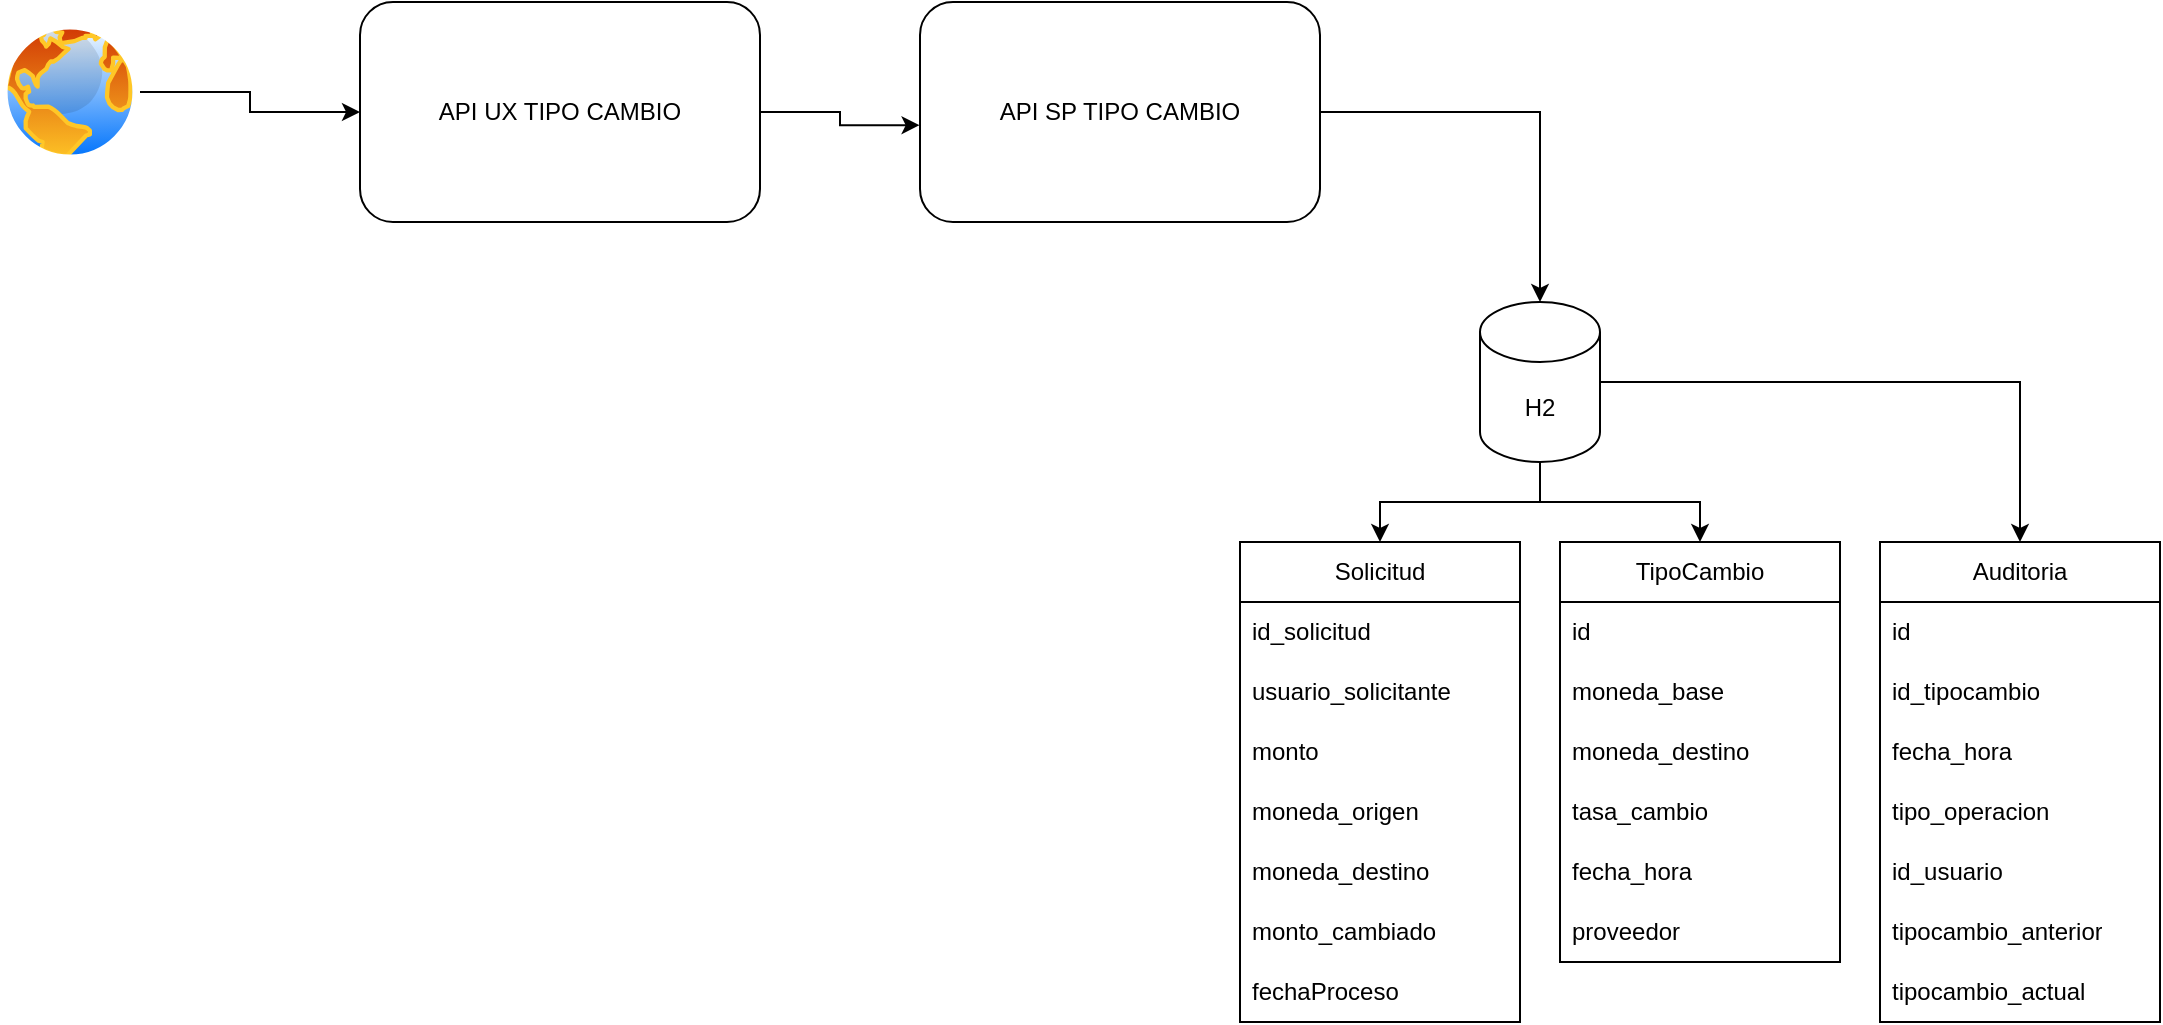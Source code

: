 <mxfile version="24.2.5" type="device">
  <diagram name="Página-1" id="zs5-2xMDY_ove1RFEkQa">
    <mxGraphModel dx="1974" dy="675" grid="1" gridSize="10" guides="1" tooltips="1" connect="1" arrows="1" fold="1" page="1" pageScale="1" pageWidth="827" pageHeight="1169" math="0" shadow="0">
      <root>
        <mxCell id="0" />
        <mxCell id="1" parent="0" />
        <mxCell id="DmycuugJDVOeb6B3XX9v-1" value="API UX TIPO CAM&lt;span style=&quot;background-color: initial;&quot;&gt;BIO&lt;/span&gt;" style="rounded=1;whiteSpace=wrap;html=1;" vertex="1" parent="1">
          <mxGeometry x="-620" y="390" width="200" height="110" as="geometry" />
        </mxCell>
        <mxCell id="DmycuugJDVOeb6B3XX9v-17" style="edgeStyle=orthogonalEdgeStyle;rounded=0;orthogonalLoop=1;jettySize=auto;html=1;" edge="1" parent="1" source="DmycuugJDVOeb6B3XX9v-2" target="DmycuugJDVOeb6B3XX9v-4">
          <mxGeometry relative="1" as="geometry" />
        </mxCell>
        <mxCell id="DmycuugJDVOeb6B3XX9v-2" value="API SP TIPO CAMBIO" style="rounded=1;whiteSpace=wrap;html=1;" vertex="1" parent="1">
          <mxGeometry x="-340" y="390" width="200" height="110" as="geometry" />
        </mxCell>
        <mxCell id="DmycuugJDVOeb6B3XX9v-3" style="edgeStyle=orthogonalEdgeStyle;rounded=0;orthogonalLoop=1;jettySize=auto;html=1;entryX=-0.001;entryY=0.56;entryDx=0;entryDy=0;entryPerimeter=0;" edge="1" parent="1" source="DmycuugJDVOeb6B3XX9v-1" target="DmycuugJDVOeb6B3XX9v-2">
          <mxGeometry relative="1" as="geometry" />
        </mxCell>
        <mxCell id="DmycuugJDVOeb6B3XX9v-22" style="edgeStyle=orthogonalEdgeStyle;rounded=0;orthogonalLoop=1;jettySize=auto;html=1;entryX=0.5;entryY=0;entryDx=0;entryDy=0;" edge="1" parent="1" source="DmycuugJDVOeb6B3XX9v-4" target="DmycuugJDVOeb6B3XX9v-9">
          <mxGeometry relative="1" as="geometry" />
        </mxCell>
        <mxCell id="DmycuugJDVOeb6B3XX9v-23" style="edgeStyle=orthogonalEdgeStyle;rounded=0;orthogonalLoop=1;jettySize=auto;html=1;entryX=0.5;entryY=0;entryDx=0;entryDy=0;" edge="1" parent="1" source="DmycuugJDVOeb6B3XX9v-4" target="DmycuugJDVOeb6B3XX9v-13">
          <mxGeometry relative="1" as="geometry" />
        </mxCell>
        <mxCell id="DmycuugJDVOeb6B3XX9v-24" style="edgeStyle=orthogonalEdgeStyle;rounded=0;orthogonalLoop=1;jettySize=auto;html=1;entryX=0.5;entryY=0;entryDx=0;entryDy=0;" edge="1" parent="1" source="DmycuugJDVOeb6B3XX9v-4" target="DmycuugJDVOeb6B3XX9v-18">
          <mxGeometry relative="1" as="geometry" />
        </mxCell>
        <mxCell id="DmycuugJDVOeb6B3XX9v-4" value="H2" style="shape=cylinder3;whiteSpace=wrap;html=1;boundedLbl=1;backgroundOutline=1;size=15;" vertex="1" parent="1">
          <mxGeometry x="-60" y="540" width="60" height="80" as="geometry" />
        </mxCell>
        <mxCell id="DmycuugJDVOeb6B3XX9v-9" value="Solicitud" style="swimlane;fontStyle=0;childLayout=stackLayout;horizontal=1;startSize=30;horizontalStack=0;resizeParent=1;resizeParentMax=0;resizeLast=0;collapsible=1;marginBottom=0;whiteSpace=wrap;html=1;" vertex="1" parent="1">
          <mxGeometry x="-180" y="660" width="140" height="240" as="geometry" />
        </mxCell>
        <mxCell id="DmycuugJDVOeb6B3XX9v-10" value="id_solicitud" style="text;strokeColor=none;fillColor=none;align=left;verticalAlign=middle;spacingLeft=4;spacingRight=4;overflow=hidden;points=[[0,0.5],[1,0.5]];portConstraint=eastwest;rotatable=0;whiteSpace=wrap;html=1;" vertex="1" parent="DmycuugJDVOeb6B3XX9v-9">
          <mxGeometry y="30" width="140" height="30" as="geometry" />
        </mxCell>
        <mxCell id="DmycuugJDVOeb6B3XX9v-11" value="usuario_solicitante" style="text;strokeColor=none;fillColor=none;align=left;verticalAlign=middle;spacingLeft=4;spacingRight=4;overflow=hidden;points=[[0,0.5],[1,0.5]];portConstraint=eastwest;rotatable=0;whiteSpace=wrap;html=1;" vertex="1" parent="DmycuugJDVOeb6B3XX9v-9">
          <mxGeometry y="60" width="140" height="30" as="geometry" />
        </mxCell>
        <mxCell id="DmycuugJDVOeb6B3XX9v-12" value="monto" style="text;strokeColor=none;fillColor=none;align=left;verticalAlign=middle;spacingLeft=4;spacingRight=4;overflow=hidden;points=[[0,0.5],[1,0.5]];portConstraint=eastwest;rotatable=0;whiteSpace=wrap;html=1;" vertex="1" parent="DmycuugJDVOeb6B3XX9v-9">
          <mxGeometry y="90" width="140" height="30" as="geometry" />
        </mxCell>
        <mxCell id="DmycuugJDVOeb6B3XX9v-34" value="moneda_origen" style="text;strokeColor=none;fillColor=none;align=left;verticalAlign=middle;spacingLeft=4;spacingRight=4;overflow=hidden;points=[[0,0.5],[1,0.5]];portConstraint=eastwest;rotatable=0;whiteSpace=wrap;html=1;" vertex="1" parent="DmycuugJDVOeb6B3XX9v-9">
          <mxGeometry y="120" width="140" height="30" as="geometry" />
        </mxCell>
        <mxCell id="DmycuugJDVOeb6B3XX9v-35" value="moneda_destino" style="text;strokeColor=none;fillColor=none;align=left;verticalAlign=middle;spacingLeft=4;spacingRight=4;overflow=hidden;points=[[0,0.5],[1,0.5]];portConstraint=eastwest;rotatable=0;whiteSpace=wrap;html=1;" vertex="1" parent="DmycuugJDVOeb6B3XX9v-9">
          <mxGeometry y="150" width="140" height="30" as="geometry" />
        </mxCell>
        <mxCell id="DmycuugJDVOeb6B3XX9v-37" value="monto_cambiado" style="text;strokeColor=none;fillColor=none;align=left;verticalAlign=middle;spacingLeft=4;spacingRight=4;overflow=hidden;points=[[0,0.5],[1,0.5]];portConstraint=eastwest;rotatable=0;whiteSpace=wrap;html=1;" vertex="1" parent="DmycuugJDVOeb6B3XX9v-9">
          <mxGeometry y="180" width="140" height="30" as="geometry" />
        </mxCell>
        <mxCell id="DmycuugJDVOeb6B3XX9v-38" value="fechaProceso" style="text;strokeColor=none;fillColor=none;align=left;verticalAlign=middle;spacingLeft=4;spacingRight=4;overflow=hidden;points=[[0,0.5],[1,0.5]];portConstraint=eastwest;rotatable=0;whiteSpace=wrap;html=1;" vertex="1" parent="DmycuugJDVOeb6B3XX9v-9">
          <mxGeometry y="210" width="140" height="30" as="geometry" />
        </mxCell>
        <mxCell id="DmycuugJDVOeb6B3XX9v-13" value="TipoCambio" style="swimlane;fontStyle=0;childLayout=stackLayout;horizontal=1;startSize=30;horizontalStack=0;resizeParent=1;resizeParentMax=0;resizeLast=0;collapsible=1;marginBottom=0;whiteSpace=wrap;html=1;" vertex="1" parent="1">
          <mxGeometry x="-20" y="660" width="140" height="210" as="geometry" />
        </mxCell>
        <mxCell id="DmycuugJDVOeb6B3XX9v-14" value="id" style="text;strokeColor=none;fillColor=none;align=left;verticalAlign=middle;spacingLeft=4;spacingRight=4;overflow=hidden;points=[[0,0.5],[1,0.5]];portConstraint=eastwest;rotatable=0;whiteSpace=wrap;html=1;" vertex="1" parent="DmycuugJDVOeb6B3XX9v-13">
          <mxGeometry y="30" width="140" height="30" as="geometry" />
        </mxCell>
        <mxCell id="DmycuugJDVOeb6B3XX9v-15" value="moneda_base" style="text;strokeColor=none;fillColor=none;align=left;verticalAlign=middle;spacingLeft=4;spacingRight=4;overflow=hidden;points=[[0,0.5],[1,0.5]];portConstraint=eastwest;rotatable=0;whiteSpace=wrap;html=1;" vertex="1" parent="DmycuugJDVOeb6B3XX9v-13">
          <mxGeometry y="60" width="140" height="30" as="geometry" />
        </mxCell>
        <mxCell id="DmycuugJDVOeb6B3XX9v-16" value="moneda_destino" style="text;strokeColor=none;fillColor=none;align=left;verticalAlign=middle;spacingLeft=4;spacingRight=4;overflow=hidden;points=[[0,0.5],[1,0.5]];portConstraint=eastwest;rotatable=0;whiteSpace=wrap;html=1;" vertex="1" parent="DmycuugJDVOeb6B3XX9v-13">
          <mxGeometry y="90" width="140" height="30" as="geometry" />
        </mxCell>
        <mxCell id="DmycuugJDVOeb6B3XX9v-25" value="tasa_cambio" style="text;strokeColor=none;fillColor=none;align=left;verticalAlign=middle;spacingLeft=4;spacingRight=4;overflow=hidden;points=[[0,0.5],[1,0.5]];portConstraint=eastwest;rotatable=0;whiteSpace=wrap;html=1;" vertex="1" parent="DmycuugJDVOeb6B3XX9v-13">
          <mxGeometry y="120" width="140" height="30" as="geometry" />
        </mxCell>
        <mxCell id="DmycuugJDVOeb6B3XX9v-26" value="fecha_hora" style="text;strokeColor=none;fillColor=none;align=left;verticalAlign=middle;spacingLeft=4;spacingRight=4;overflow=hidden;points=[[0,0.5],[1,0.5]];portConstraint=eastwest;rotatable=0;whiteSpace=wrap;html=1;" vertex="1" parent="DmycuugJDVOeb6B3XX9v-13">
          <mxGeometry y="150" width="140" height="30" as="geometry" />
        </mxCell>
        <mxCell id="DmycuugJDVOeb6B3XX9v-27" value="proveedor" style="text;strokeColor=none;fillColor=none;align=left;verticalAlign=middle;spacingLeft=4;spacingRight=4;overflow=hidden;points=[[0,0.5],[1,0.5]];portConstraint=eastwest;rotatable=0;whiteSpace=wrap;html=1;" vertex="1" parent="DmycuugJDVOeb6B3XX9v-13">
          <mxGeometry y="180" width="140" height="30" as="geometry" />
        </mxCell>
        <mxCell id="DmycuugJDVOeb6B3XX9v-18" value="Auditoria" style="swimlane;fontStyle=0;childLayout=stackLayout;horizontal=1;startSize=30;horizontalStack=0;resizeParent=1;resizeParentMax=0;resizeLast=0;collapsible=1;marginBottom=0;whiteSpace=wrap;html=1;" vertex="1" parent="1">
          <mxGeometry x="140" y="660" width="140" height="240" as="geometry" />
        </mxCell>
        <mxCell id="DmycuugJDVOeb6B3XX9v-19" value="id" style="text;strokeColor=none;fillColor=none;align=left;verticalAlign=middle;spacingLeft=4;spacingRight=4;overflow=hidden;points=[[0,0.5],[1,0.5]];portConstraint=eastwest;rotatable=0;whiteSpace=wrap;html=1;" vertex="1" parent="DmycuugJDVOeb6B3XX9v-18">
          <mxGeometry y="30" width="140" height="30" as="geometry" />
        </mxCell>
        <mxCell id="DmycuugJDVOeb6B3XX9v-20" value="id_tipocambio" style="text;strokeColor=none;fillColor=none;align=left;verticalAlign=middle;spacingLeft=4;spacingRight=4;overflow=hidden;points=[[0,0.5],[1,0.5]];portConstraint=eastwest;rotatable=0;whiteSpace=wrap;html=1;" vertex="1" parent="DmycuugJDVOeb6B3XX9v-18">
          <mxGeometry y="60" width="140" height="30" as="geometry" />
        </mxCell>
        <mxCell id="DmycuugJDVOeb6B3XX9v-21" value="fecha_hora" style="text;strokeColor=none;fillColor=none;align=left;verticalAlign=middle;spacingLeft=4;spacingRight=4;overflow=hidden;points=[[0,0.5],[1,0.5]];portConstraint=eastwest;rotatable=0;whiteSpace=wrap;html=1;" vertex="1" parent="DmycuugJDVOeb6B3XX9v-18">
          <mxGeometry y="90" width="140" height="30" as="geometry" />
        </mxCell>
        <mxCell id="DmycuugJDVOeb6B3XX9v-28" value="tipo_operacion" style="text;strokeColor=none;fillColor=none;align=left;verticalAlign=middle;spacingLeft=4;spacingRight=4;overflow=hidden;points=[[0,0.5],[1,0.5]];portConstraint=eastwest;rotatable=0;whiteSpace=wrap;html=1;" vertex="1" parent="DmycuugJDVOeb6B3XX9v-18">
          <mxGeometry y="120" width="140" height="30" as="geometry" />
        </mxCell>
        <mxCell id="DmycuugJDVOeb6B3XX9v-29" value="id_usuario" style="text;strokeColor=none;fillColor=none;align=left;verticalAlign=middle;spacingLeft=4;spacingRight=4;overflow=hidden;points=[[0,0.5],[1,0.5]];portConstraint=eastwest;rotatable=0;whiteSpace=wrap;html=1;" vertex="1" parent="DmycuugJDVOeb6B3XX9v-18">
          <mxGeometry y="150" width="140" height="30" as="geometry" />
        </mxCell>
        <mxCell id="DmycuugJDVOeb6B3XX9v-30" value="tipocambio_anterior" style="text;strokeColor=none;fillColor=none;align=left;verticalAlign=middle;spacingLeft=4;spacingRight=4;overflow=hidden;points=[[0,0.5],[1,0.5]];portConstraint=eastwest;rotatable=0;whiteSpace=wrap;html=1;" vertex="1" parent="DmycuugJDVOeb6B3XX9v-18">
          <mxGeometry y="180" width="140" height="30" as="geometry" />
        </mxCell>
        <mxCell id="DmycuugJDVOeb6B3XX9v-31" value="tipocambio_actual" style="text;strokeColor=none;fillColor=none;align=left;verticalAlign=middle;spacingLeft=4;spacingRight=4;overflow=hidden;points=[[0,0.5],[1,0.5]];portConstraint=eastwest;rotatable=0;whiteSpace=wrap;html=1;" vertex="1" parent="DmycuugJDVOeb6B3XX9v-18">
          <mxGeometry y="210" width="140" height="30" as="geometry" />
        </mxCell>
        <mxCell id="DmycuugJDVOeb6B3XX9v-33" style="edgeStyle=orthogonalEdgeStyle;rounded=0;orthogonalLoop=1;jettySize=auto;html=1;entryX=0;entryY=0.5;entryDx=0;entryDy=0;" edge="1" parent="1" source="DmycuugJDVOeb6B3XX9v-32" target="DmycuugJDVOeb6B3XX9v-1">
          <mxGeometry relative="1" as="geometry" />
        </mxCell>
        <mxCell id="DmycuugJDVOeb6B3XX9v-32" value="" style="image;aspect=fixed;perimeter=ellipsePerimeter;html=1;align=center;shadow=0;dashed=0;spacingTop=3;image=img/lib/active_directory/internet_globe.svg;" vertex="1" parent="1">
          <mxGeometry x="-800" y="400" width="70" height="70" as="geometry" />
        </mxCell>
      </root>
    </mxGraphModel>
  </diagram>
</mxfile>
